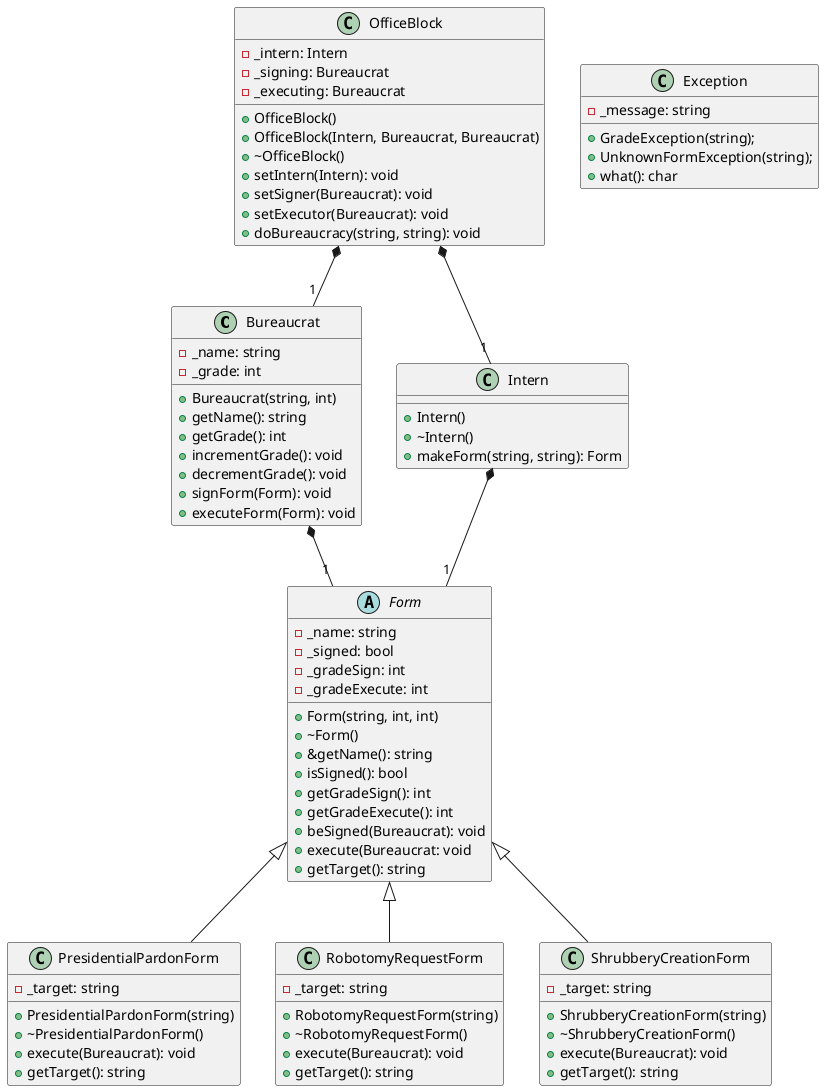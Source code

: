@startuml UMLModule4Ex1
class Bureaucrat {
  - _name: string
  - _grade: int
  + Bureaucrat(string, int)
  + getName(): string
  + getGrade(): int
  + incrementGrade(): void
  + decrementGrade(): void
  + signForm(Form): void
  + executeForm(Form): void
}

abstract class Form {
  - _name: string
  - _signed: bool 
  - _gradeSign: int
  - _gradeExecute: int
  + Form(string, int, int)
  + ~Form()
  + &getName(): string
  + isSigned(): bool
  + getGradeSign(): int
  + getGradeExecute(): int
  + beSigned(Bureaucrat): void
  + execute(Bureaucrat: void 
  + getTarget(): string
}

class Intern {
  + Intern()
  + ~Intern()
  + makeForm(string, string): Form
}

class OfficeBlock {
  - _intern: Intern
  - _signing: Bureaucrat
  - _executing: Bureaucrat
  + OfficeBlock()
  + OfficeBlock(Intern, Bureaucrat, Bureaucrat)
  + ~OfficeBlock()
  + setIntern(Intern): void
  + setSigner(Bureaucrat): void
  + setExecutor(Bureaucrat): void
  + doBureaucracy(string, string): void
}

class PresidentialPardonForm {
  - _target: string
  + PresidentialPardonForm(string)
  + ~PresidentialPardonForm()
  + execute(Bureaucrat): void
  + getTarget(): string
}
class RobotomyRequestForm {
  - _target: string
  + RobotomyRequestForm(string)
  + ~RobotomyRequestForm()
  + execute(Bureaucrat): void
  + getTarget(): string
}
class ShrubberyCreationForm {
  - _target: string
  + ShrubberyCreationForm(string)
  + ~ShrubberyCreationForm()
  + execute(Bureaucrat): void
  + getTarget(): string
}

class Exception {
  - _message: string
  + GradeException(string);
  + UnknownFormException(string);
  + what(): char
}

Bureaucrat *-- "1" Form
Intern *-- "1" Form
OfficeBlock *-- "1" Intern
OfficeBlock *-- "1" Bureaucrat
Form <|-- ShrubberyCreationForm
Form <|-- RobotomyRequestForm
Form <|-- PresidentialPardonForm
@enduml